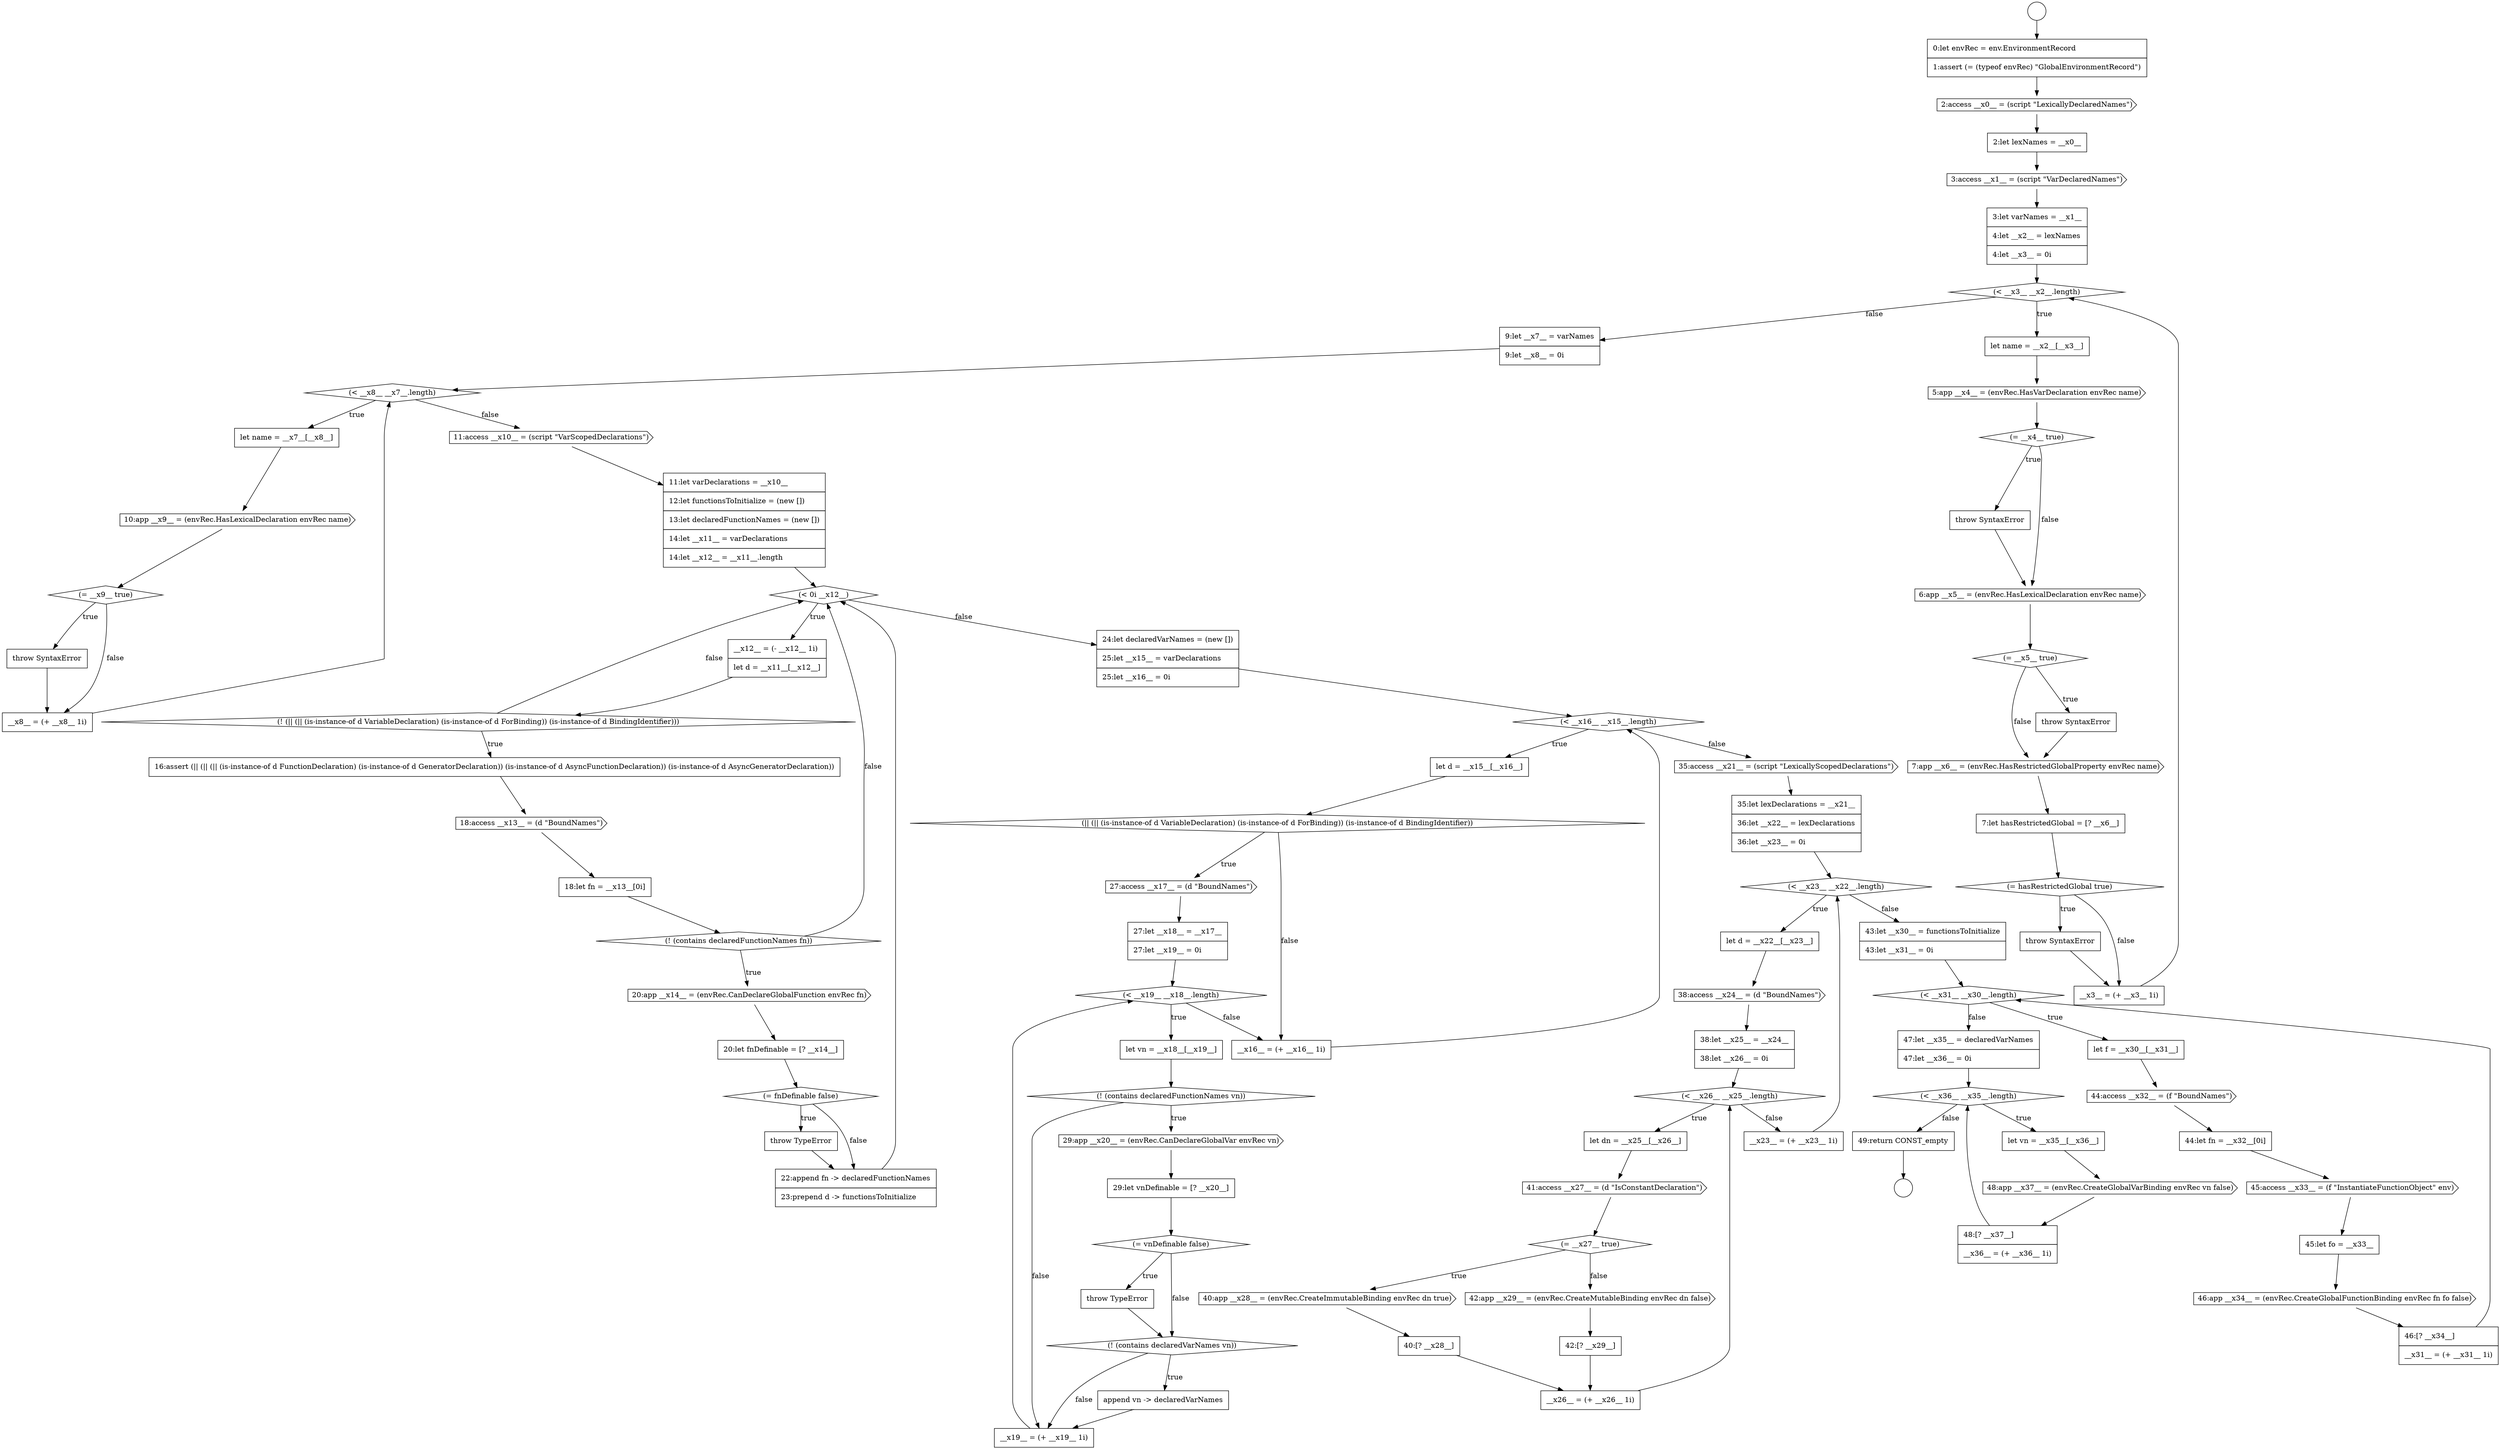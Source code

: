 digraph {
  node5 [shape=cds, label=<<font color="black">3:access __x1__ = (script &quot;VarDeclaredNames&quot;)</font>> color="black" fillcolor="white" style=filled]
  node84 [shape=diamond, label=<<font color="black">(&lt; __x36__ __x35__.length)</font>> color="black" fillcolor="white" style=filled]
  node65 [shape=none, margin=0, label=<<font color="black">
    <table border="0" cellborder="1" cellspacing="0" cellpadding="10">
      <tr><td align="left">let dn = __x25__[__x26__]</td></tr>
    </table>
  </font>> color="black" fillcolor="white" style=filled]
  node77 [shape=cds, label=<<font color="black">44:access __x32__ = (f &quot;BoundNames&quot;)</font>> color="black" fillcolor="white" style=filled]
  node66 [shape=cds, label=<<font color="black">41:access __x27__ = (d &quot;IsConstantDeclaration&quot;)</font>> color="black" fillcolor="white" style=filled]
  node87 [shape=none, margin=0, label=<<font color="black">
    <table border="0" cellborder="1" cellspacing="0" cellpadding="10">
      <tr><td align="left">48:[? __x37__]</td></tr>
      <tr><td align="left">__x36__ = (+ __x36__ 1i)</td></tr>
    </table>
  </font>> color="black" fillcolor="white" style=filled]
  node83 [shape=none, margin=0, label=<<font color="black">
    <table border="0" cellborder="1" cellspacing="0" cellpadding="10">
      <tr><td align="left">47:let __x35__ = declaredVarNames</td></tr>
      <tr><td align="left">47:let __x36__ = 0i</td></tr>
    </table>
  </font>> color="black" fillcolor="white" style=filled]
  node69 [shape=none, margin=0, label=<<font color="black">
    <table border="0" cellborder="1" cellspacing="0" cellpadding="10">
      <tr><td align="left">40:[? __x28__]</td></tr>
    </table>
  </font>> color="black" fillcolor="white" style=filled]
  node0 [shape=circle label=" " color="black" fillcolor="white" style=filled]
  node88 [shape=none, margin=0, label=<<font color="black">
    <table border="0" cellborder="1" cellspacing="0" cellpadding="10">
      <tr><td align="left">49:return CONST_empty</td></tr>
    </table>
  </font>> color="black" fillcolor="white" style=filled]
  node10 [shape=diamond, label=<<font color="black">(= __x4__ true)</font>> color="black" fillcolor="white" style=filled]
  node56 [shape=none, margin=0, label=<<font color="black">
    <table border="0" cellborder="1" cellspacing="0" cellpadding="10">
      <tr><td align="left">__x19__ = (+ __x19__ 1i)</td></tr>
    </table>
  </font>> color="black" fillcolor="white" style=filled]
  node42 [shape=diamond, label=<<font color="black">(&lt; __x16__ __x15__.length)</font>> color="black" fillcolor="white" style=filled]
  node24 [shape=diamond, label=<<font color="black">(= __x9__ true)</font>> color="black" fillcolor="white" style=filled]
  node37 [shape=none, margin=0, label=<<font color="black">
    <table border="0" cellborder="1" cellspacing="0" cellpadding="10">
      <tr><td align="left">20:let fnDefinable = [? __x14__]</td></tr>
    </table>
  </font>> color="black" fillcolor="white" style=filled]
  node25 [shape=none, margin=0, label=<<font color="black">
    <table border="0" cellborder="1" cellspacing="0" cellpadding="10">
      <tr><td align="left">throw SyntaxError</td></tr>
    </table>
  </font>> color="black" fillcolor="white" style=filled]
  node52 [shape=diamond, label=<<font color="black">(= vnDefinable false)</font>> color="black" fillcolor="white" style=filled]
  node14 [shape=none, margin=0, label=<<font color="black">
    <table border="0" cellborder="1" cellspacing="0" cellpadding="10">
      <tr><td align="left">throw SyntaxError</td></tr>
    </table>
  </font>> color="black" fillcolor="white" style=filled]
  node20 [shape=none, margin=0, label=<<font color="black">
    <table border="0" cellborder="1" cellspacing="0" cellpadding="10">
      <tr><td align="left">9:let __x7__ = varNames</td></tr>
      <tr><td align="left">9:let __x8__ = 0i</td></tr>
    </table>
  </font>> color="black" fillcolor="white" style=filled]
  node46 [shape=none, margin=0, label=<<font color="black">
    <table border="0" cellborder="1" cellspacing="0" cellpadding="10">
      <tr><td align="left">27:let __x18__ = __x17__</td></tr>
      <tr><td align="left">27:let __x19__ = 0i</td></tr>
    </table>
  </font>> color="black" fillcolor="white" style=filled]
  node57 [shape=none, margin=0, label=<<font color="black">
    <table border="0" cellborder="1" cellspacing="0" cellpadding="10">
      <tr><td align="left">__x16__ = (+ __x16__ 1i)</td></tr>
    </table>
  </font>> color="black" fillcolor="white" style=filled]
  node78 [shape=none, margin=0, label=<<font color="black">
    <table border="0" cellborder="1" cellspacing="0" cellpadding="10">
      <tr><td align="left">44:let fn = __x32__[0i]</td></tr>
    </table>
  </font>> color="black" fillcolor="white" style=filled]
  node29 [shape=diamond, label=<<font color="black">(&lt; 0i __x12__)</font>> color="black" fillcolor="white" style=filled]
  node61 [shape=none, margin=0, label=<<font color="black">
    <table border="0" cellborder="1" cellspacing="0" cellpadding="10">
      <tr><td align="left">let d = __x22__[__x23__]</td></tr>
    </table>
  </font>> color="black" fillcolor="white" style=filled]
  node1 [shape=circle label=" " color="black" fillcolor="white" style=filled]
  node74 [shape=none, margin=0, label=<<font color="black">
    <table border="0" cellborder="1" cellspacing="0" cellpadding="10">
      <tr><td align="left">43:let __x30__ = functionsToInitialize</td></tr>
      <tr><td align="left">43:let __x31__ = 0i</td></tr>
    </table>
  </font>> color="black" fillcolor="white" style=filled]
  node6 [shape=none, margin=0, label=<<font color="black">
    <table border="0" cellborder="1" cellspacing="0" cellpadding="10">
      <tr><td align="left">3:let varNames = __x1__</td></tr>
      <tr><td align="left">4:let __x2__ = lexNames</td></tr>
      <tr><td align="left">4:let __x3__ = 0i</td></tr>
    </table>
  </font>> color="black" fillcolor="white" style=filled]
  node60 [shape=diamond, label=<<font color="black">(&lt; __x23__ __x22__.length)</font>> color="black" fillcolor="white" style=filled]
  node85 [shape=none, margin=0, label=<<font color="black">
    <table border="0" cellborder="1" cellspacing="0" cellpadding="10">
      <tr><td align="left">let vn = __x35__[__x36__]</td></tr>
    </table>
  </font>> color="black" fillcolor="white" style=filled]
  node70 [shape=cds, label=<<font color="black">42:app __x29__ = (envRec.CreateMutableBinding envRec dn false)</font>> color="black" fillcolor="white" style=filled]
  node21 [shape=diamond, label=<<font color="black">(&lt; __x8__ __x7__.length)</font>> color="black" fillcolor="white" style=filled]
  node33 [shape=cds, label=<<font color="black">18:access __x13__ = (d &quot;BoundNames&quot;)</font>> color="black" fillcolor="white" style=filled]
  node28 [shape=none, margin=0, label=<<font color="black">
    <table border="0" cellborder="1" cellspacing="0" cellpadding="10">
      <tr><td align="left">11:let varDeclarations = __x10__</td></tr>
      <tr><td align="left">12:let functionsToInitialize = (new [])</td></tr>
      <tr><td align="left">13:let declaredFunctionNames = (new [])</td></tr>
      <tr><td align="left">14:let __x11__ = varDeclarations</td></tr>
      <tr><td align="left">14:let __x12__ = __x11__.length</td></tr>
    </table>
  </font>> color="black" fillcolor="white" style=filled]
  node38 [shape=diamond, label=<<font color="black">(= fnDefinable false)</font>> color="black" fillcolor="white" style=filled]
  node9 [shape=cds, label=<<font color="black">5:app __x4__ = (envRec.HasVarDeclaration envRec name)</font>> color="black" fillcolor="white" style=filled]
  node53 [shape=none, margin=0, label=<<font color="black">
    <table border="0" cellborder="1" cellspacing="0" cellpadding="10">
      <tr><td align="left">throw TypeError</td></tr>
    </table>
  </font>> color="black" fillcolor="white" style=filled]
  node13 [shape=diamond, label=<<font color="black">(= __x5__ true)</font>> color="black" fillcolor="white" style=filled]
  node41 [shape=none, margin=0, label=<<font color="black">
    <table border="0" cellborder="1" cellspacing="0" cellpadding="10">
      <tr><td align="left">24:let declaredVarNames = (new [])</td></tr>
      <tr><td align="left">25:let __x15__ = varDeclarations</td></tr>
      <tr><td align="left">25:let __x16__ = 0i</td></tr>
    </table>
  </font>> color="black" fillcolor="white" style=filled]
  node73 [shape=none, margin=0, label=<<font color="black">
    <table border="0" cellborder="1" cellspacing="0" cellpadding="10">
      <tr><td align="left">__x23__ = (+ __x23__ 1i)</td></tr>
    </table>
  </font>> color="black" fillcolor="white" style=filled]
  node2 [shape=none, margin=0, label=<<font color="black">
    <table border="0" cellborder="1" cellspacing="0" cellpadding="10">
      <tr><td align="left">0:let envRec = env.EnvironmentRecord</td></tr>
      <tr><td align="left">1:assert (= (typeof envRec) &quot;GlobalEnvironmentRecord&quot;)</td></tr>
    </table>
  </font>> color="black" fillcolor="white" style=filled]
  node45 [shape=cds, label=<<font color="black">27:access __x17__ = (d &quot;BoundNames&quot;)</font>> color="black" fillcolor="white" style=filled]
  node64 [shape=diamond, label=<<font color="black">(&lt; __x26__ __x25__.length)</font>> color="black" fillcolor="white" style=filled]
  node17 [shape=diamond, label=<<font color="black">(= hasRestrictedGlobal true)</font>> color="black" fillcolor="white" style=filled]
  node32 [shape=none, margin=0, label=<<font color="black">
    <table border="0" cellborder="1" cellspacing="0" cellpadding="10">
      <tr><td align="left">16:assert (|| (|| (|| (is-instance-of d FunctionDeclaration) (is-instance-of d GeneratorDeclaration)) (is-instance-of d AsyncFunctionDeclaration)) (is-instance-of d AsyncGeneratorDeclaration))</td></tr>
    </table>
  </font>> color="black" fillcolor="white" style=filled]
  node34 [shape=none, margin=0, label=<<font color="black">
    <table border="0" cellborder="1" cellspacing="0" cellpadding="10">
      <tr><td align="left">18:let fn = __x13__[0i]</td></tr>
    </table>
  </font>> color="black" fillcolor="white" style=filled]
  node22 [shape=none, margin=0, label=<<font color="black">
    <table border="0" cellborder="1" cellspacing="0" cellpadding="10">
      <tr><td align="left">let name = __x7__[__x8__]</td></tr>
    </table>
  </font>> color="black" fillcolor="white" style=filled]
  node44 [shape=diamond, label=<<font color="black">(|| (|| (is-instance-of d VariableDeclaration) (is-instance-of d ForBinding)) (is-instance-of d BindingIdentifier))</font>> color="black" fillcolor="white" style=filled]
  node59 [shape=none, margin=0, label=<<font color="black">
    <table border="0" cellborder="1" cellspacing="0" cellpadding="10">
      <tr><td align="left">35:let lexDeclarations = __x21__</td></tr>
      <tr><td align="left">36:let __x22__ = lexDeclarations</td></tr>
      <tr><td align="left">36:let __x23__ = 0i</td></tr>
    </table>
  </font>> color="black" fillcolor="white" style=filled]
  node27 [shape=cds, label=<<font color="black">11:access __x10__ = (script &quot;VarScopedDeclarations&quot;)</font>> color="black" fillcolor="white" style=filled]
  node71 [shape=none, margin=0, label=<<font color="black">
    <table border="0" cellborder="1" cellspacing="0" cellpadding="10">
      <tr><td align="left">42:[? __x29__]</td></tr>
    </table>
  </font>> color="black" fillcolor="white" style=filled]
  node12 [shape=cds, label=<<font color="black">6:app __x5__ = (envRec.HasLexicalDeclaration envRec name)</font>> color="black" fillcolor="white" style=filled]
  node54 [shape=diamond, label=<<font color="black">(! (contains declaredVarNames vn))</font>> color="black" fillcolor="white" style=filled]
  node49 [shape=diamond, label=<<font color="black">(! (contains declaredFunctionNames vn))</font>> color="black" fillcolor="white" style=filled]
  node86 [shape=cds, label=<<font color="black">48:app __x37__ = (envRec.CreateGlobalVarBinding envRec vn false)</font>> color="black" fillcolor="white" style=filled]
  node81 [shape=cds, label=<<font color="black">46:app __x34__ = (envRec.CreateGlobalFunctionBinding envRec fn fo false)</font>> color="black" fillcolor="white" style=filled]
  node76 [shape=none, margin=0, label=<<font color="black">
    <table border="0" cellborder="1" cellspacing="0" cellpadding="10">
      <tr><td align="left">let f = __x30__[__x31__]</td></tr>
    </table>
  </font>> color="black" fillcolor="white" style=filled]
  node7 [shape=diamond, label=<<font color="black">(&lt; __x3__ __x2__.length)</font>> color="black" fillcolor="white" style=filled]
  node39 [shape=none, margin=0, label=<<font color="black">
    <table border="0" cellborder="1" cellspacing="0" cellpadding="10">
      <tr><td align="left">throw TypeError</td></tr>
    </table>
  </font>> color="black" fillcolor="white" style=filled]
  node3 [shape=cds, label=<<font color="black">2:access __x0__ = (script &quot;LexicallyDeclaredNames&quot;)</font>> color="black" fillcolor="white" style=filled]
  node80 [shape=none, margin=0, label=<<font color="black">
    <table border="0" cellborder="1" cellspacing="0" cellpadding="10">
      <tr><td align="left">45:let fo = __x33__</td></tr>
    </table>
  </font>> color="black" fillcolor="white" style=filled]
  node35 [shape=diamond, label=<<font color="black">(! (contains declaredFunctionNames fn))</font>> color="black" fillcolor="white" style=filled]
  node48 [shape=none, margin=0, label=<<font color="black">
    <table border="0" cellborder="1" cellspacing="0" cellpadding="10">
      <tr><td align="left">let vn = __x18__[__x19__]</td></tr>
    </table>
  </font>> color="black" fillcolor="white" style=filled]
  node63 [shape=none, margin=0, label=<<font color="black">
    <table border="0" cellborder="1" cellspacing="0" cellpadding="10">
      <tr><td align="left">38:let __x25__ = __x24__</td></tr>
      <tr><td align="left">38:let __x26__ = 0i</td></tr>
    </table>
  </font>> color="black" fillcolor="white" style=filled]
  node18 [shape=none, margin=0, label=<<font color="black">
    <table border="0" cellborder="1" cellspacing="0" cellpadding="10">
      <tr><td align="left">throw SyntaxError</td></tr>
    </table>
  </font>> color="black" fillcolor="white" style=filled]
  node50 [shape=cds, label=<<font color="black">29:app __x20__ = (envRec.CanDeclareGlobalVar envRec vn)</font>> color="black" fillcolor="white" style=filled]
  node67 [shape=diamond, label=<<font color="black">(= __x27__ true)</font>> color="black" fillcolor="white" style=filled]
  node16 [shape=none, margin=0, label=<<font color="black">
    <table border="0" cellborder="1" cellspacing="0" cellpadding="10">
      <tr><td align="left">7:let hasRestrictedGlobal = [? __x6__]</td></tr>
    </table>
  </font>> color="black" fillcolor="white" style=filled]
  node31 [shape=diamond, label=<<font color="black">(! (|| (|| (is-instance-of d VariableDeclaration) (is-instance-of d ForBinding)) (is-instance-of d BindingIdentifier)))</font>> color="black" fillcolor="white" style=filled]
  node11 [shape=none, margin=0, label=<<font color="black">
    <table border="0" cellborder="1" cellspacing="0" cellpadding="10">
      <tr><td align="left">throw SyntaxError</td></tr>
    </table>
  </font>> color="black" fillcolor="white" style=filled]
  node72 [shape=none, margin=0, label=<<font color="black">
    <table border="0" cellborder="1" cellspacing="0" cellpadding="10">
      <tr><td align="left">__x26__ = (+ __x26__ 1i)</td></tr>
    </table>
  </font>> color="black" fillcolor="white" style=filled]
  node43 [shape=none, margin=0, label=<<font color="black">
    <table border="0" cellborder="1" cellspacing="0" cellpadding="10">
      <tr><td align="left">let d = __x15__[__x16__]</td></tr>
    </table>
  </font>> color="black" fillcolor="white" style=filled]
  node40 [shape=none, margin=0, label=<<font color="black">
    <table border="0" cellborder="1" cellspacing="0" cellpadding="10">
      <tr><td align="left">22:append fn -&gt; declaredFunctionNames</td></tr>
      <tr><td align="left">23:prepend d -&gt; functionsToInitialize</td></tr>
    </table>
  </font>> color="black" fillcolor="white" style=filled]
  node26 [shape=none, margin=0, label=<<font color="black">
    <table border="0" cellborder="1" cellspacing="0" cellpadding="10">
      <tr><td align="left">__x8__ = (+ __x8__ 1i)</td></tr>
    </table>
  </font>> color="black" fillcolor="white" style=filled]
  node55 [shape=none, margin=0, label=<<font color="black">
    <table border="0" cellborder="1" cellspacing="0" cellpadding="10">
      <tr><td align="left">append vn -&gt; declaredVarNames</td></tr>
    </table>
  </font>> color="black" fillcolor="white" style=filled]
  node23 [shape=cds, label=<<font color="black">10:app __x9__ = (envRec.HasLexicalDeclaration envRec name)</font>> color="black" fillcolor="white" style=filled]
  node8 [shape=none, margin=0, label=<<font color="black">
    <table border="0" cellborder="1" cellspacing="0" cellpadding="10">
      <tr><td align="left">let name = __x2__[__x3__]</td></tr>
    </table>
  </font>> color="black" fillcolor="white" style=filled]
  node75 [shape=diamond, label=<<font color="black">(&lt; __x31__ __x30__.length)</font>> color="black" fillcolor="white" style=filled]
  node58 [shape=cds, label=<<font color="black">35:access __x21__ = (script &quot;LexicallyScopedDeclarations&quot;)</font>> color="black" fillcolor="white" style=filled]
  node82 [shape=none, margin=0, label=<<font color="black">
    <table border="0" cellborder="1" cellspacing="0" cellpadding="10">
      <tr><td align="left">46:[? __x34__]</td></tr>
      <tr><td align="left">__x31__ = (+ __x31__ 1i)</td></tr>
    </table>
  </font>> color="black" fillcolor="white" style=filled]
  node36 [shape=cds, label=<<font color="black">20:app __x14__ = (envRec.CanDeclareGlobalFunction envRec fn)</font>> color="black" fillcolor="white" style=filled]
  node30 [shape=none, margin=0, label=<<font color="black">
    <table border="0" cellborder="1" cellspacing="0" cellpadding="10">
      <tr><td align="left">__x12__ = (- __x12__ 1i)</td></tr>
      <tr><td align="left">let d = __x11__[__x12__]</td></tr>
    </table>
  </font>> color="black" fillcolor="white" style=filled]
  node51 [shape=none, margin=0, label=<<font color="black">
    <table border="0" cellborder="1" cellspacing="0" cellpadding="10">
      <tr><td align="left">29:let vnDefinable = [? __x20__]</td></tr>
    </table>
  </font>> color="black" fillcolor="white" style=filled]
  node19 [shape=none, margin=0, label=<<font color="black">
    <table border="0" cellborder="1" cellspacing="0" cellpadding="10">
      <tr><td align="left">__x3__ = (+ __x3__ 1i)</td></tr>
    </table>
  </font>> color="black" fillcolor="white" style=filled]
  node4 [shape=none, margin=0, label=<<font color="black">
    <table border="0" cellborder="1" cellspacing="0" cellpadding="10">
      <tr><td align="left">2:let lexNames = __x0__</td></tr>
    </table>
  </font>> color="black" fillcolor="white" style=filled]
  node79 [shape=cds, label=<<font color="black">45:access __x33__ = (f &quot;InstantiateFunctionObject&quot; env)</font>> color="black" fillcolor="white" style=filled]
  node47 [shape=diamond, label=<<font color="black">(&lt; __x19__ __x18__.length)</font>> color="black" fillcolor="white" style=filled]
  node15 [shape=cds, label=<<font color="black">7:app __x6__ = (envRec.HasRestrictedGlobalProperty envRec name)</font>> color="black" fillcolor="white" style=filled]
  node68 [shape=cds, label=<<font color="black">40:app __x28__ = (envRec.CreateImmutableBinding envRec dn true)</font>> color="black" fillcolor="white" style=filled]
  node62 [shape=cds, label=<<font color="black">38:access __x24__ = (d &quot;BoundNames&quot;)</font>> color="black" fillcolor="white" style=filled]
  node71 -> node72 [ color="black"]
  node83 -> node84 [ color="black"]
  node81 -> node82 [ color="black"]
  node74 -> node75 [ color="black"]
  node5 -> node6 [ color="black"]
  node53 -> node54 [ color="black"]
  node3 -> node4 [ color="black"]
  node42 -> node43 [label=<<font color="black">true</font>> color="black"]
  node42 -> node58 [label=<<font color="black">false</font>> color="black"]
  node63 -> node64 [ color="black"]
  node28 -> node29 [ color="black"]
  node31 -> node32 [label=<<font color="black">true</font>> color="black"]
  node31 -> node29 [label=<<font color="black">false</font>> color="black"]
  node61 -> node62 [ color="black"]
  node38 -> node39 [label=<<font color="black">true</font>> color="black"]
  node38 -> node40 [label=<<font color="black">false</font>> color="black"]
  node39 -> node40 [ color="black"]
  node34 -> node35 [ color="black"]
  node18 -> node19 [ color="black"]
  node66 -> node67 [ color="black"]
  node10 -> node11 [label=<<font color="black">true</font>> color="black"]
  node10 -> node12 [label=<<font color="black">false</font>> color="black"]
  node56 -> node47 [ color="black"]
  node13 -> node14 [label=<<font color="black">true</font>> color="black"]
  node13 -> node15 [label=<<font color="black">false</font>> color="black"]
  node57 -> node42 [ color="black"]
  node47 -> node48 [label=<<font color="black">true</font>> color="black"]
  node47 -> node57 [label=<<font color="black">false</font>> color="black"]
  node54 -> node55 [label=<<font color="black">true</font>> color="black"]
  node54 -> node56 [label=<<font color="black">false</font>> color="black"]
  node2 -> node3 [ color="black"]
  node62 -> node63 [ color="black"]
  node15 -> node16 [ color="black"]
  node55 -> node56 [ color="black"]
  node11 -> node12 [ color="black"]
  node52 -> node53 [label=<<font color="black">true</font>> color="black"]
  node52 -> node54 [label=<<font color="black">false</font>> color="black"]
  node79 -> node80 [ color="black"]
  node12 -> node13 [ color="black"]
  node19 -> node7 [ color="black"]
  node45 -> node46 [ color="black"]
  node0 -> node2 [ color="black"]
  node36 -> node37 [ color="black"]
  node22 -> node23 [ color="black"]
  node70 -> node71 [ color="black"]
  node6 -> node7 [ color="black"]
  node76 -> node77 [ color="black"]
  node43 -> node44 [ color="black"]
  node9 -> node10 [ color="black"]
  node26 -> node21 [ color="black"]
  node27 -> node28 [ color="black"]
  node37 -> node38 [ color="black"]
  node68 -> node69 [ color="black"]
  node49 -> node50 [label=<<font color="black">true</font>> color="black"]
  node49 -> node56 [label=<<font color="black">false</font>> color="black"]
  node23 -> node24 [ color="black"]
  node14 -> node15 [ color="black"]
  node60 -> node61 [label=<<font color="black">true</font>> color="black"]
  node60 -> node74 [label=<<font color="black">false</font>> color="black"]
  node40 -> node29 [ color="black"]
  node86 -> node87 [ color="black"]
  node30 -> node31 [ color="black"]
  node82 -> node75 [ color="black"]
  node7 -> node8 [label=<<font color="black">true</font>> color="black"]
  node7 -> node20 [label=<<font color="black">false</font>> color="black"]
  node77 -> node78 [ color="black"]
  node69 -> node72 [ color="black"]
  node44 -> node45 [label=<<font color="black">true</font>> color="black"]
  node44 -> node57 [label=<<font color="black">false</font>> color="black"]
  node78 -> node79 [ color="black"]
  node73 -> node60 [ color="black"]
  node35 -> node36 [label=<<font color="black">true</font>> color="black"]
  node35 -> node29 [label=<<font color="black">false</font>> color="black"]
  node29 -> node30 [label=<<font color="black">true</font>> color="black"]
  node29 -> node41 [label=<<font color="black">false</font>> color="black"]
  node88 -> node1 [ color="black"]
  node72 -> node64 [ color="black"]
  node50 -> node51 [ color="black"]
  node4 -> node5 [ color="black"]
  node51 -> node52 [ color="black"]
  node25 -> node26 [ color="black"]
  node8 -> node9 [ color="black"]
  node21 -> node22 [label=<<font color="black">true</font>> color="black"]
  node21 -> node27 [label=<<font color="black">false</font>> color="black"]
  node59 -> node60 [ color="black"]
  node67 -> node68 [label=<<font color="black">true</font>> color="black"]
  node67 -> node70 [label=<<font color="black">false</font>> color="black"]
  node20 -> node21 [ color="black"]
  node87 -> node84 [ color="black"]
  node75 -> node76 [label=<<font color="black">true</font>> color="black"]
  node75 -> node83 [label=<<font color="black">false</font>> color="black"]
  node84 -> node85 [label=<<font color="black">true</font>> color="black"]
  node84 -> node88 [label=<<font color="black">false</font>> color="black"]
  node24 -> node25 [label=<<font color="black">true</font>> color="black"]
  node24 -> node26 [label=<<font color="black">false</font>> color="black"]
  node16 -> node17 [ color="black"]
  node46 -> node47 [ color="black"]
  node58 -> node59 [ color="black"]
  node65 -> node66 [ color="black"]
  node48 -> node49 [ color="black"]
  node32 -> node33 [ color="black"]
  node85 -> node86 [ color="black"]
  node80 -> node81 [ color="black"]
  node33 -> node34 [ color="black"]
  node17 -> node18 [label=<<font color="black">true</font>> color="black"]
  node17 -> node19 [label=<<font color="black">false</font>> color="black"]
  node64 -> node65 [label=<<font color="black">true</font>> color="black"]
  node64 -> node73 [label=<<font color="black">false</font>> color="black"]
  node41 -> node42 [ color="black"]
}
